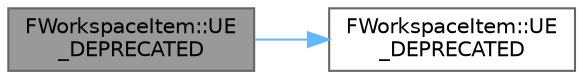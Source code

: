 digraph "FWorkspaceItem::UE_DEPRECATED"
{
 // INTERACTIVE_SVG=YES
 // LATEX_PDF_SIZE
  bgcolor="transparent";
  edge [fontname=Helvetica,fontsize=10,labelfontname=Helvetica,labelfontsize=10];
  node [fontname=Helvetica,fontsize=10,shape=box,height=0.2,width=0.4];
  rankdir="LR";
  Node1 [id="Node000001",label="FWorkspaceItem::UE\l_DEPRECATED",height=0.2,width=0.4,color="gray40", fillcolor="grey60", style="filled", fontcolor="black",tooltip=" "];
  Node1 -> Node2 [id="edge1_Node000001_Node000002",color="steelblue1",style="solid",tooltip=" "];
  Node2 [id="Node000002",label="FWorkspaceItem::UE\l_DEPRECATED",height=0.2,width=0.4,color="grey40", fillcolor="white", style="filled",URL="$d6/daf/classFWorkspaceItem.html#a5b18f93dbb110853e278632a54f2b911",tooltip=" "];
}
